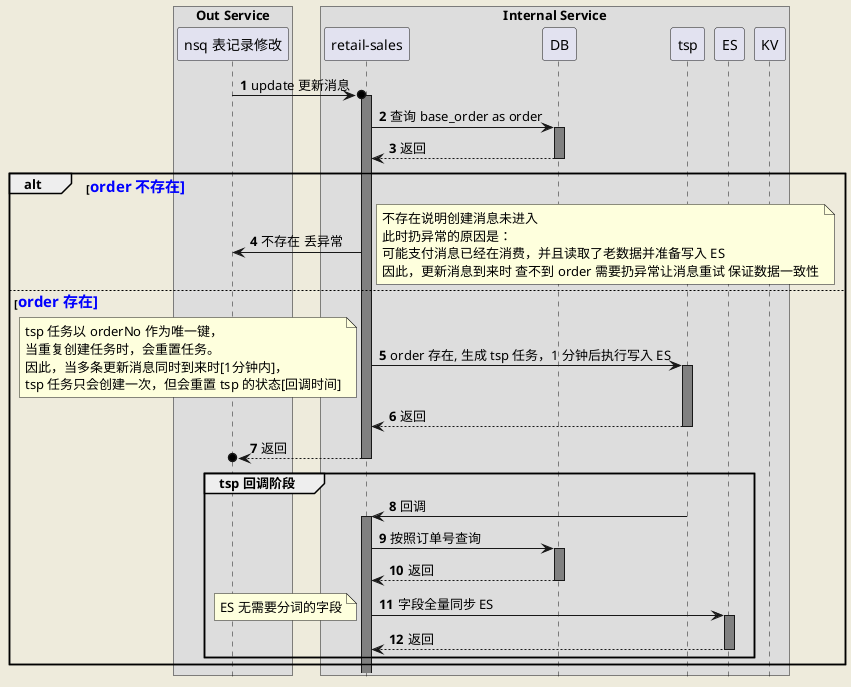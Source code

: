 @startuml
'https://plantuml.com/sequence-diagram
hide footbox
skinparam backgroundColor #EEEBDC

skinparam sequence {
    LifeLineBackgroundColor grey
}

autonumber

box "Out Service"
participant "nsq 表记录修改" as update
end box

box "Internal Service"
participant "retail-sales" as sales
participant "DB" as db
participant "tsp" as tsp
participant "ES" as es
participant "KV" as kv
end box

update ->o sales : update 更新消息
activate sales

sales -> db : 查询 base_order as order
activate db
return 返回

alt <font size=15 color=blue>order 不存在<b>

sales -> update : 不存在 丢异常
note right
    不存在说明创建消息未进入
    此时扔异常的原因是：
    可能支付消息已经在消费，并且读取了老数据并准备写入 ES
    因此，更新消息到来时 查不到 order 需要扔异常让消息重试 保证数据一致性
end note
else <font size=15 color=blue>order 存在<b>

sales -> tsp : order 存在, 生成 tsp 任务，1 分钟后执行写入 ES
note left
    tsp 任务以 orderNo 作为唯一键，
    当重复创建任务时，会重置任务。
    因此，当多条更新消息同时到来时[1分钟内]，
    tsp 任务只会创建一次，但会重置 tsp 的状态[回调时间]
end note
activate tsp
return 返回
return 返回

group tsp 回调阶段
    tsp -> sales : 回调
    activate sales

    sales -> db : 按照订单号查询
    activate db
    return 返回

    sales -> es : 字段全量同步 ES
    note left
        ES 无需要分词的字段
    end note
    activate es
    return 返回
end
end
@enduml